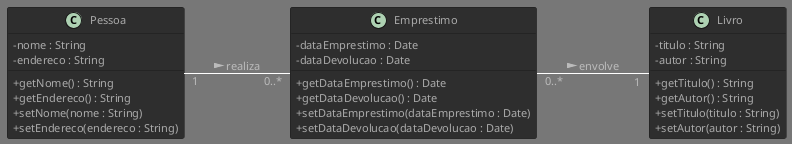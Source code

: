 @startuml

!theme reddress-darkblue
left to right direction
skinparam classAttributeIconSize 0
class Pessoa {
  - nome : String
  - endereco : String
  + getNome() : String
  + getEndereco() : String
  + setNome(nome : String)
  + setEndereco(endereco : String)
}

class Livro {
  - titulo : String
  - autor : String
  + getTitulo() : String
  + getAutor() : String
  + setTitulo(titulo : String)
  + setAutor(autor : String)
}

class Emprestimo {
  - dataEmprestimo : Date
  - dataDevolucao : Date
  + getDataEmprestimo() : Date
  + getDataDevolucao() : Date
  + setDataEmprestimo(dataEmprestimo : Date)
  + setDataDevolucao(dataDevolucao : Date)
}

Pessoa "1" -- "0..*" Emprestimo : realiza >
Emprestimo "0..*" -- "1" Livro : envolve >

@enduml